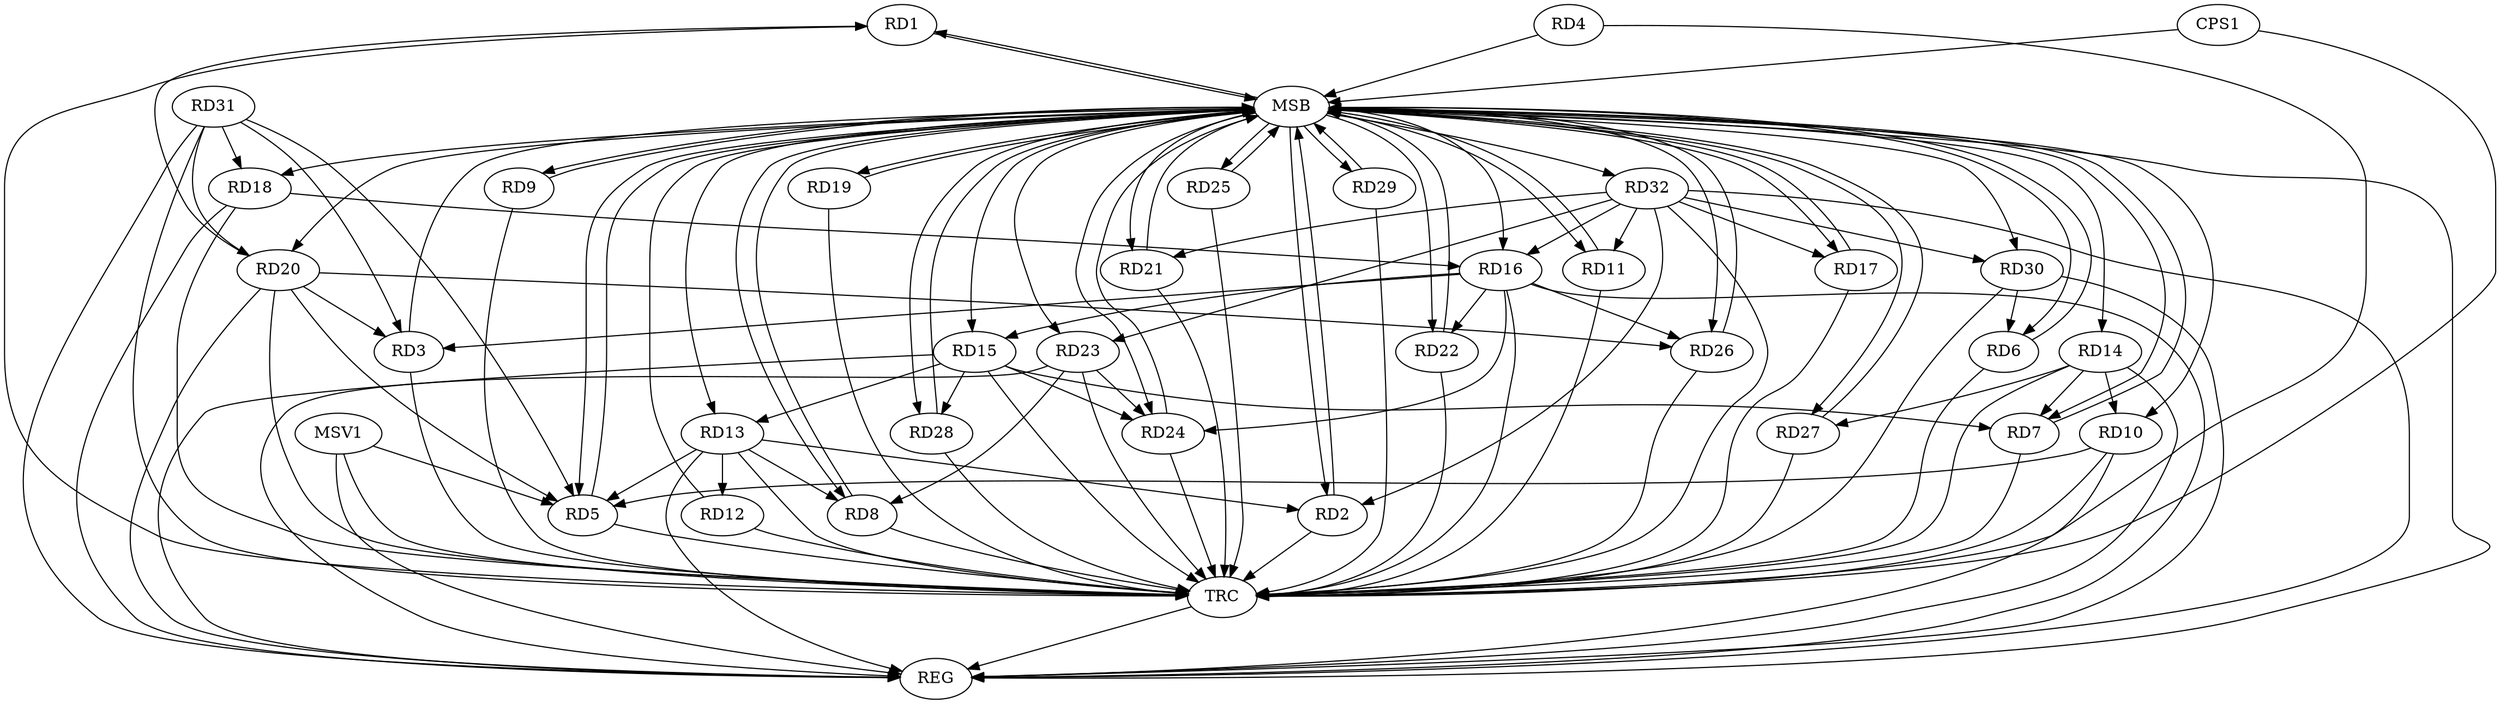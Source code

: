 strict digraph G {
  RD1 [ label="RD1" ];
  RD2 [ label="RD2" ];
  RD3 [ label="RD3" ];
  RD4 [ label="RD4" ];
  RD5 [ label="RD5" ];
  RD6 [ label="RD6" ];
  RD7 [ label="RD7" ];
  RD8 [ label="RD8" ];
  RD9 [ label="RD9" ];
  RD10 [ label="RD10" ];
  RD11 [ label="RD11" ];
  RD12 [ label="RD12" ];
  RD13 [ label="RD13" ];
  RD14 [ label="RD14" ];
  RD15 [ label="RD15" ];
  RD16 [ label="RD16" ];
  RD17 [ label="RD17" ];
  RD18 [ label="RD18" ];
  RD19 [ label="RD19" ];
  RD20 [ label="RD20" ];
  RD21 [ label="RD21" ];
  RD22 [ label="RD22" ];
  RD23 [ label="RD23" ];
  RD24 [ label="RD24" ];
  RD25 [ label="RD25" ];
  RD26 [ label="RD26" ];
  RD27 [ label="RD27" ];
  RD28 [ label="RD28" ];
  RD29 [ label="RD29" ];
  RD30 [ label="RD30" ];
  RD31 [ label="RD31" ];
  RD32 [ label="RD32" ];
  CPS1 [ label="CPS1" ];
  REG [ label="REG" ];
  MSB [ label="MSB" ];
  TRC [ label="TRC" ];
  MSV1 [ label="MSV1" ];
  RD20 -> RD1;
  RD13 -> RD2;
  RD32 -> RD2;
  RD16 -> RD3;
  RD20 -> RD3;
  RD31 -> RD3;
  RD10 -> RD5;
  RD13 -> RD5;
  RD20 -> RD5;
  RD31 -> RD5;
  RD30 -> RD6;
  RD14 -> RD7;
  RD15 -> RD7;
  RD13 -> RD8;
  RD23 -> RD8;
  RD14 -> RD10;
  RD32 -> RD11;
  RD13 -> RD12;
  RD15 -> RD13;
  RD14 -> RD27;
  RD16 -> RD15;
  RD15 -> RD24;
  RD15 -> RD28;
  RD18 -> RD16;
  RD16 -> RD22;
  RD16 -> RD24;
  RD16 -> RD26;
  RD32 -> RD16;
  RD32 -> RD17;
  RD31 -> RD18;
  RD20 -> RD26;
  RD31 -> RD20;
  RD32 -> RD21;
  RD23 -> RD24;
  RD32 -> RD23;
  RD32 -> RD30;
  RD10 -> REG;
  RD13 -> REG;
  RD14 -> REG;
  RD15 -> REG;
  RD16 -> REG;
  RD18 -> REG;
  RD20 -> REG;
  RD23 -> REG;
  RD30 -> REG;
  RD31 -> REG;
  RD32 -> REG;
  RD1 -> MSB;
  MSB -> RD5;
  MSB -> RD6;
  MSB -> RD19;
  MSB -> RD20;
  MSB -> REG;
  RD2 -> MSB;
  MSB -> RD16;
  MSB -> RD23;
  MSB -> RD25;
  RD3 -> MSB;
  MSB -> RD7;
  MSB -> RD10;
  MSB -> RD21;
  RD4 -> MSB;
  MSB -> RD8;
  MSB -> RD9;
  MSB -> RD29;
  RD5 -> MSB;
  MSB -> RD14;
  MSB -> RD15;
  MSB -> RD18;
  MSB -> RD26;
  MSB -> RD27;
  RD6 -> MSB;
  MSB -> RD2;
  RD7 -> MSB;
  RD8 -> MSB;
  RD9 -> MSB;
  MSB -> RD22;
  RD11 -> MSB;
  RD12 -> MSB;
  MSB -> RD30;
  RD17 -> MSB;
  MSB -> RD1;
  RD19 -> MSB;
  MSB -> RD17;
  RD21 -> MSB;
  MSB -> RD11;
  MSB -> RD24;
  RD22 -> MSB;
  RD24 -> MSB;
  RD25 -> MSB;
  RD26 -> MSB;
  MSB -> RD32;
  RD27 -> MSB;
  MSB -> RD28;
  RD28 -> MSB;
  RD29 -> MSB;
  CPS1 -> MSB;
  MSB -> RD13;
  RD1 -> TRC;
  RD2 -> TRC;
  RD3 -> TRC;
  RD4 -> TRC;
  RD5 -> TRC;
  RD6 -> TRC;
  RD7 -> TRC;
  RD8 -> TRC;
  RD9 -> TRC;
  RD10 -> TRC;
  RD11 -> TRC;
  RD12 -> TRC;
  RD13 -> TRC;
  RD14 -> TRC;
  RD15 -> TRC;
  RD16 -> TRC;
  RD17 -> TRC;
  RD18 -> TRC;
  RD19 -> TRC;
  RD20 -> TRC;
  RD21 -> TRC;
  RD22 -> TRC;
  RD23 -> TRC;
  RD24 -> TRC;
  RD25 -> TRC;
  RD26 -> TRC;
  RD27 -> TRC;
  RD28 -> TRC;
  RD29 -> TRC;
  RD30 -> TRC;
  RD31 -> TRC;
  RD32 -> TRC;
  CPS1 -> TRC;
  TRC -> REG;
  MSV1 -> RD5;
  MSV1 -> REG;
  MSV1 -> TRC;
}
